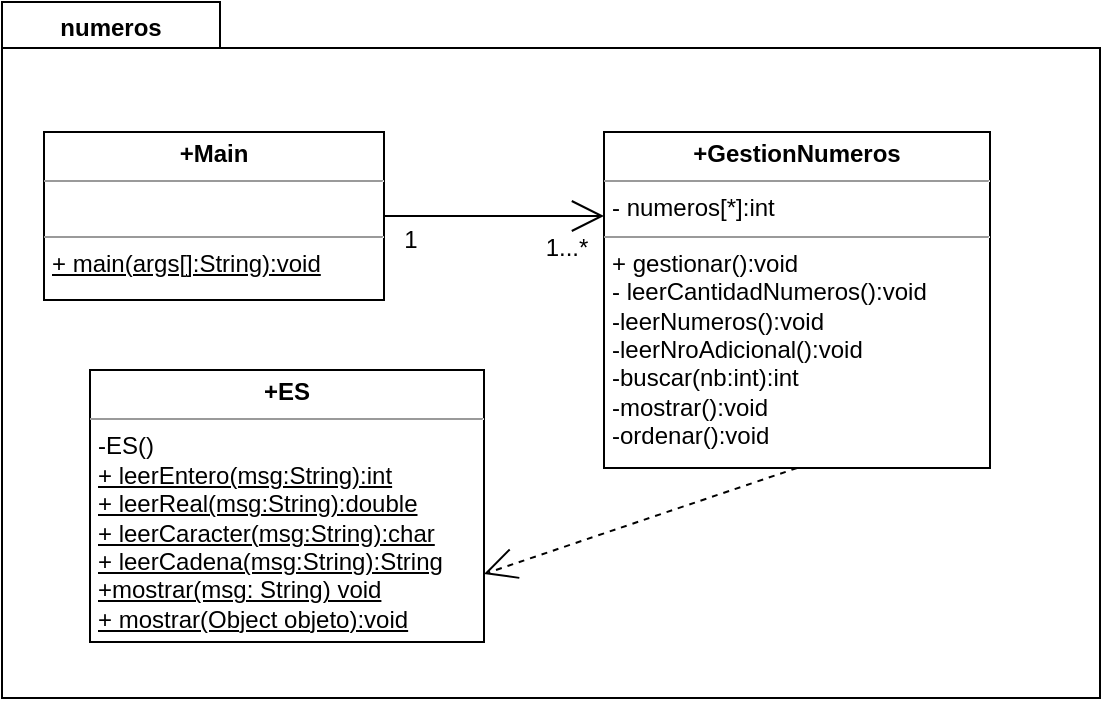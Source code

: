 <mxfile version="20.4.0" type="device"><diagram id="Iow5yc35_0iCL5yby_5C" name="Página-1"><mxGraphModel dx="1475" dy="979" grid="0" gridSize="10" guides="1" tooltips="1" connect="1" arrows="1" fold="1" page="0" pageScale="1" pageWidth="827" pageHeight="1169" math="0" shadow="0"><root><mxCell id="0"/><mxCell id="1" parent="0"/><mxCell id="t938-m3QHY7wjeTMi-aY-1" value="&lt;p style=&quot;line-height: 0;&quot;&gt;&lt;br&gt;&lt;/p&gt;" style="shape=folder;fontStyle=1;spacingTop=10;tabWidth=109;tabHeight=23;tabPosition=left;html=1;hachureGap=4;align=left;" parent="1" vertex="1"><mxGeometry x="-213" y="-6" width="549" height="348" as="geometry"/></mxCell><mxCell id="t938-m3QHY7wjeTMi-aY-2" value="&lt;b&gt;numeros&lt;/b&gt;" style="text;html=1;align=center;verticalAlign=middle;resizable=0;points=[];autosize=1;strokeColor=none;fillColor=none;hachureGap=4;fontSize=12;" parent="1" vertex="1"><mxGeometry x="-194" y="-6" width="69" height="26" as="geometry"/></mxCell><mxCell id="t938-m3QHY7wjeTMi-aY-4" value="&lt;p style=&quot;margin:0px;margin-top:4px;text-align:center;&quot;&gt;&lt;b&gt;+Main&lt;/b&gt;&lt;/p&gt;&lt;hr size=&quot;1&quot;&gt;&lt;p style=&quot;margin:0px;margin-left:4px;&quot;&gt;&lt;br&gt;&lt;/p&gt;&lt;hr size=&quot;1&quot;&gt;&lt;p style=&quot;margin:0px;margin-left:4px;&quot;&gt;&lt;u&gt;+ main(args[]:String):void&lt;/u&gt;&lt;br&gt;&lt;/p&gt;" style="verticalAlign=top;align=left;overflow=fill;fontSize=12;fontFamily=Helvetica;html=1;hachureGap=4;" parent="1" vertex="1"><mxGeometry x="-192" y="59" width="170" height="84" as="geometry"/></mxCell><mxCell id="uueVUDAkZS6h9l45Wnzi-9" style="edgeStyle=none;curved=1;rounded=0;orthogonalLoop=1;jettySize=auto;html=1;exitX=0.5;exitY=1;exitDx=0;exitDy=0;entryX=1;entryY=0.75;entryDx=0;entryDy=0;fontSize=12;endArrow=open;endFill=0;startSize=14;endSize=14;sourcePerimeterSpacing=8;targetPerimeterSpacing=8;dashed=1;" edge="1" parent="1" source="t938-m3QHY7wjeTMi-aY-5" target="uueVUDAkZS6h9l45Wnzi-1"><mxGeometry relative="1" as="geometry"/></mxCell><mxCell id="t938-m3QHY7wjeTMi-aY-5" value="&lt;p style=&quot;margin:0px;margin-top:4px;text-align:center;&quot;&gt;&lt;b&gt;+GestionNumeros&lt;/b&gt;&lt;/p&gt;&lt;hr size=&quot;1&quot;&gt;&lt;p style=&quot;margin:0px;margin-left:4px;&quot;&gt;- numeros[*]:int&lt;/p&gt;&lt;hr size=&quot;1&quot;&gt;&lt;p style=&quot;margin:0px;margin-left:4px;&quot;&gt;+ gestionar():void&lt;br&gt;&lt;/p&gt;&lt;p style=&quot;margin:0px;margin-left:4px;&quot;&gt;- leerCantidadNumeros():void&lt;/p&gt;&lt;p style=&quot;margin:0px;margin-left:4px;&quot;&gt;-leerNumeros():void&lt;/p&gt;&lt;p style=&quot;margin:0px;margin-left:4px;&quot;&gt;-leerNroAdicional():void&lt;/p&gt;&lt;p style=&quot;margin:0px;margin-left:4px;&quot;&gt;-buscar(nb:int):int&lt;/p&gt;&lt;p style=&quot;margin:0px;margin-left:4px;&quot;&gt;-mostrar():void&lt;/p&gt;&lt;p style=&quot;margin:0px;margin-left:4px;&quot;&gt;-ordenar():void&lt;/p&gt;" style="verticalAlign=top;align=left;overflow=fill;fontSize=12;fontFamily=Helvetica;html=1;hachureGap=4;" parent="1" vertex="1"><mxGeometry x="88" y="59" width="193" height="168" as="geometry"/></mxCell><mxCell id="uueVUDAkZS6h9l45Wnzi-1" value="&lt;p style=&quot;margin:0px;margin-top:4px;text-align:center;&quot;&gt;&lt;b&gt;+ES&lt;/b&gt;&lt;/p&gt;&lt;hr size=&quot;1&quot;&gt;&lt;p style=&quot;margin:0px;margin-left:4px;&quot;&gt;&lt;span style=&quot;background-color: initial;&quot;&gt;-ES()&lt;/span&gt;&lt;/p&gt;&lt;p style=&quot;margin:0px;margin-left:4px;&quot;&gt;&lt;u&gt;+ leerEntero(msg:String):int&lt;/u&gt;&lt;/p&gt;&lt;p style=&quot;margin:0px;margin-left:4px;&quot;&gt;&lt;u&gt;+ leerReal(msg:String):double&lt;/u&gt;&lt;/p&gt;&lt;p style=&quot;margin:0px;margin-left:4px;&quot;&gt;&lt;u&gt;+ leerCaracter(msg:String):char&lt;/u&gt;&lt;/p&gt;&lt;p style=&quot;margin:0px;margin-left:4px;&quot;&gt;&lt;u&gt;+ leerCadena(msg:String):String&lt;/u&gt;&lt;/p&gt;&lt;p style=&quot;margin:0px;margin-left:4px;&quot;&gt;&lt;u&gt;+mostrar(msg: String) void&lt;/u&gt;&lt;/p&gt;&lt;p style=&quot;margin:0px;margin-left:4px;&quot;&gt;&lt;u&gt;+ mostrar(Object objeto):void&lt;/u&gt;&lt;/p&gt;" style="verticalAlign=top;align=left;overflow=fill;fontSize=12;fontFamily=Helvetica;html=1;hachureGap=4;" vertex="1" parent="1"><mxGeometry x="-169" y="178" width="197" height="136" as="geometry"/></mxCell><mxCell id="uueVUDAkZS6h9l45Wnzi-2" value="" style="endArrow=open;html=1;rounded=0;fontSize=12;startSize=14;endSize=14;sourcePerimeterSpacing=8;targetPerimeterSpacing=8;curved=1;exitX=1;exitY=0.5;exitDx=0;exitDy=0;entryX=0;entryY=0.25;entryDx=0;entryDy=0;endFill=0;" edge="1" parent="1" source="t938-m3QHY7wjeTMi-aY-4" target="t938-m3QHY7wjeTMi-aY-5"><mxGeometry width="50" height="50" relative="1" as="geometry"><mxPoint x="262" y="304" as="sourcePoint"/><mxPoint x="312" y="254" as="targetPoint"/></mxGeometry></mxCell><mxCell id="uueVUDAkZS6h9l45Wnzi-6" value="1" style="text;html=1;align=center;verticalAlign=middle;resizable=0;points=[];autosize=1;strokeColor=none;fillColor=none;hachureGap=4;fontSize=12;" vertex="1" parent="1"><mxGeometry x="-22" y="100" width="25" height="26" as="geometry"/></mxCell><mxCell id="uueVUDAkZS6h9l45Wnzi-7" value="1...*" style="text;html=1;align=center;verticalAlign=middle;resizable=0;points=[];autosize=1;strokeColor=none;fillColor=none;hachureGap=4;fontSize=12;" vertex="1" parent="1"><mxGeometry x="49" y="104" width="39" height="26" as="geometry"/></mxCell></root></mxGraphModel></diagram></mxfile>